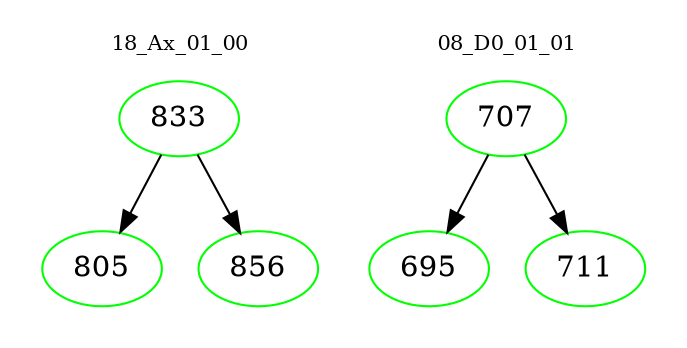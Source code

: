 digraph{
subgraph cluster_0 {
color = white
label = "18_Ax_01_00";
fontsize=10;
T0_833 [label="833", color="green"]
T0_833 -> T0_805 [color="black"]
T0_805 [label="805", color="green"]
T0_833 -> T0_856 [color="black"]
T0_856 [label="856", color="green"]
}
subgraph cluster_1 {
color = white
label = "08_D0_01_01";
fontsize=10;
T1_707 [label="707", color="green"]
T1_707 -> T1_695 [color="black"]
T1_695 [label="695", color="green"]
T1_707 -> T1_711 [color="black"]
T1_711 [label="711", color="green"]
}
}
